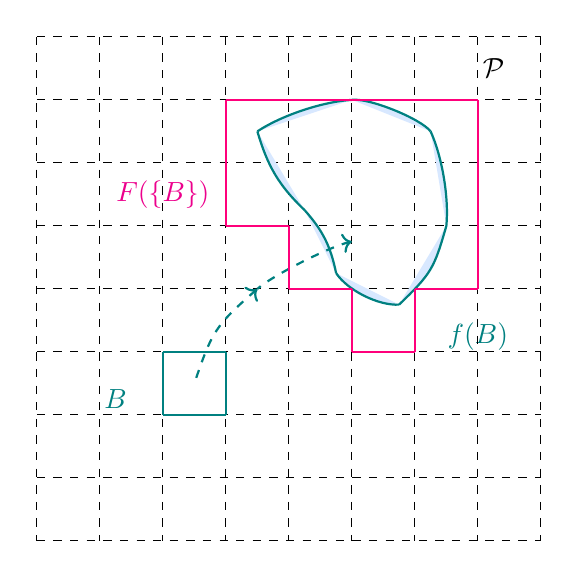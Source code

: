 \begin{tikzpicture}[scale=0.8]
    \node [color=black] (0) at (-4, 4) {};
    \node [color=black] (1) at (-3, 4) {};
    \node [color=black] (2) at (-2, 4) {};
    \node [color=black] (3) at (-1, 4) {};
    \node [color=black] (4) at (0, 4) {};
    \node [color=black] (5) at (1, 4) {};
    \node [color=black] (6) at (2, 4) {};
    \node [color=black] (7) at (3, 4) {};
    \node [color=black] (8) at (4, 4) {};
    \node [color=black] (9) at (4, 3) {};
    \node [color=black] (10) at (4, 2) {};
    \node [color=black] (11) at (4, 1) {};
    \node [color=black] (12) at (4, 0) {};
    \node [color=black] (13) at (4, -1) {};
    \node [color=black] (14) at (4, -2) {};
    \node [color=black] (15) at (4, -3) {};
    \node [color=black] (16) at (4, -4) {};
    \node [color=black] (17) at (3, -4) {};
    \node [color=black] (18) at (2, -4) {};
    \node [color=black] (19) at (1, -4) {};
    \node [color=black] (20) at (0, -4) {};
    \node [color=black] (21) at (-1, -4) {};
    \node [color=black] (22) at (-2, -4) {};
    \node [color=black] (23) at (-3, -4) {};
    \node [color=black] (24) at (-4, -4) {};
    \node [color=black] (25) at (-4, -3) {};
    \node [color=black] (26) at (-4, -2) {};
    \node [color=black] (27) at (-4, -1) {};
    \node [color=black] (28) at (-4, 0) {};
    \node [color=black] (29) at (-4, 1) {};
    \node [color=black] (30) at (-4, 2) {};
    \node [color=black] (31) at (-4, 3) {};
    \node [color=black] (32) at (-2, -1) {};
    \node [color=black] (33) at (-1, -1) {};
    \node [color=black] (34) at (-1, -2) {};
    \node [color=black] (35) at (-2, -2) {};
    \node [color=black] (36) at (-2.75, -1.75) {\textcolor{teal}{$B$}};
    \node [color=black] (37) at (-1.5, -1.5) {};
    \node [color=black] (38) at (-0.5, 2.5) {};
    \node [color=black] (39) at (0.25, 1.25) {};
    \node [color=black] (40) at (0.75, 0.25) {};
    \node [color=black] (41) at (1.75, -0.25) {};
    \node [color=black] (42) at (2.5, 1) {};
    \node [color=black] (43) at (2.25, 2.5) {};
    \node [color=black] (44) at (1, 3) {};
    \node [color=black] (45) at (3, -0.75) {\textcolor{teal}{$f(B)$}};
    \node [color=black] (46) at (1, 0.75) {};
    \node [color=black] (47) at (-0.5, 0) {};
    \node [color=black] (48) at (-1, 3) {};
    \node [color=black] (49) at (3, 3) {};
    \node [color=black] (50) at (3, 0) {};
    \node [color=black] (51) at (0, 0) {};
    \node [color=black] (52) at (0, 1) {};
    \node [color=black] (53) at (-1, 1) {};
    \node [color=black] (54) at (2, 0) {};
    \node [color=black] (55) at (1, 0) {};
    \node [color=black] (56) at (1, -1) {};
    \node [color=black] (57) at (2, -1) {};
    \node [color=black] (58) at (-2, 1.5) {};
    \node [color=black] (59) at (-2, 1.5) {\textcolor{magenta}{$F(\{ B \})$}};
    \node [color=black] (60) at (3.25, 3.5) {$\mathcal{P}$};

    \draw [-, dashed] (0.center) to (24.center);
    \draw [-, dashed] (1.center) to (23.center);
    \draw [-, dashed] (2.center) to (22.center);
    \draw [-, dashed] (3.center) to (21.center);
    \draw [-, dashed] (4.center) to (20.center);
    \draw [-, dashed] (5.center) to (19.center);
    \draw [-, dashed] (6.center) to (18.center);
    \draw [-, dashed] (7.center) to (17.center);
    \draw [-, dashed] (8.center) to (16.center);
    \draw [-, dashed] (0.center) to (8.center);
    \draw [-, dashed] (31.center) to (9.center);
    \draw [-, dashed] (30.center) to (10.center);
    \draw [-, dashed] (29.center) to (11.center);
    \draw [-, dashed] (28.center) to (12.center);
    \draw [-, dashed] (27.center) to (13.center);
    \draw [-, dashed] (26.center) to (14.center);
    \draw [-, dashed] (25.center) to (15.center);
    \draw [-, dashed] (24.center) to (16.center);
    \draw [-, draw={rgb,255: red,0; green,128; blue,128}, fill={rgb,255: red,216; green,232; blue,255}, thick] (32.center) to (33.center);
    \draw [-, draw={rgb,255: red,0; green,128; blue,128}, fill={rgb,255: red,216; green,232; blue,255}, thick] (33.center) to (34.center);
    \draw [-, draw={rgb,255: red,0; green,128; blue,128}, fill={rgb,255: red,216; green,232; blue,255}, thick] (34.center) to (35.center);
    \draw [-, draw={rgb,255: red,0; green,128; blue,128}, fill={rgb,255: red,216; green,232; blue,255}, thick] (35.center) to (32.center);
    \draw [-, draw={rgb,255: red,0; green,128; blue,128}, fill={rgb,255: red,216; green,232; blue,255}, thick, bend right=15] (38.center) to (39.center);
    \draw [-, draw={rgb,255: red,0; green,128; blue,128}, fill={rgb,255: red,216; green,232; blue,255}, thick, bend left=15] (39.center) to (40.center);
    \draw [-, draw={rgb,255: red,0; green,128; blue,128}, fill={rgb,255: red,216; green,232; blue,255}, thick, bend right, looseness=0.75] (40.center) to (41.center);
    \draw [-, draw={rgb,255: red,0; green,128; blue,128}, fill={rgb,255: red,216; green,232; blue,255}, thick, bend right=15, looseness=1.25] (41.center) to (42.center);
    \draw [-, draw={rgb,255: red,0; green,128; blue,128}, fill={rgb,255: red,216; green,232; blue,255}, thick, bend right=15, looseness=0.75] (42.center) to (43.center);
    \draw [-, draw={rgb,255: red,0; green,128; blue,128}, fill={rgb,255: red,216; green,232; blue,255}, thick, bend right, looseness=0.50] (43.center) to (44.center);
    \draw [-, draw={rgb,255: red,0; green,128; blue,128}, fill={rgb,255: red,216; green,232; blue,255}, thick, bend right=15, looseness=0.75] (44.center) to (38.center);
    \draw [fill=none, draw={rgb,255: red,0; green,128; blue,128}, dashed, <-, thick, bend right=15, looseness=1.25] (47.center) to (37.center);
    \draw [fill=none, draw={rgb,255: red,0; green,128; blue,128}, dashed, <-, thick, bend right=15, looseness=0.50] (46.center) to (47.center);
    \draw [-, draw={rgb,255: red,255; green,0; blue,123}, fill={rgb,255: red,255; green,221; blue,228}, thick] (51.center) to (52.center);
    \draw [-, draw={rgb,255: red,255; green,0; blue,123}, fill={rgb,255: red,255; green,221; blue,228}, thick] (52.center) to (53.center);
    \draw [-, draw={rgb,255: red,255; green,0; blue,123}, fill={rgb,255: red,255; green,221; blue,228}, thick] (53.center) to (48.center);
    \draw [-, draw={rgb,255: red,255; green,0; blue,123}, fill={rgb,255: red,255; green,221; blue,228}, thick] (48.center) to (49.center);
    \draw [-, draw={rgb,255: red,255; green,0; blue,123}, fill={rgb,255: red,255; green,221; blue,228}, thick] (49.center) to (50.center);
    \draw [-, draw={rgb,255: red,255; green,0; blue,123}, fill={rgb,255: red,255; green,221; blue,228}, thick] (50.center) to (54.center);
    \draw [-, draw={rgb,255: red,255; green,0; blue,123}, fill={rgb,255: red,255; green,221; blue,228}, thick] (54.center) to (57.center);
    \draw [-, draw={rgb,255: red,255; green,0; blue,123}, fill={rgb,255: red,255; green,221; blue,228}, thick] (57.center) to (56.center);
    \draw [-, draw={rgb,255: red,255; green,0; blue,123}, fill={rgb,255: red,255; green,221; blue,228}, thick] (56.center) to (55.center);
    \draw [-, draw={rgb,255: red,255; green,0; blue,123}, fill={rgb,255: red,255; green,221; blue,228}, thick] (55.center) to (51.center);
\end{tikzpicture}

